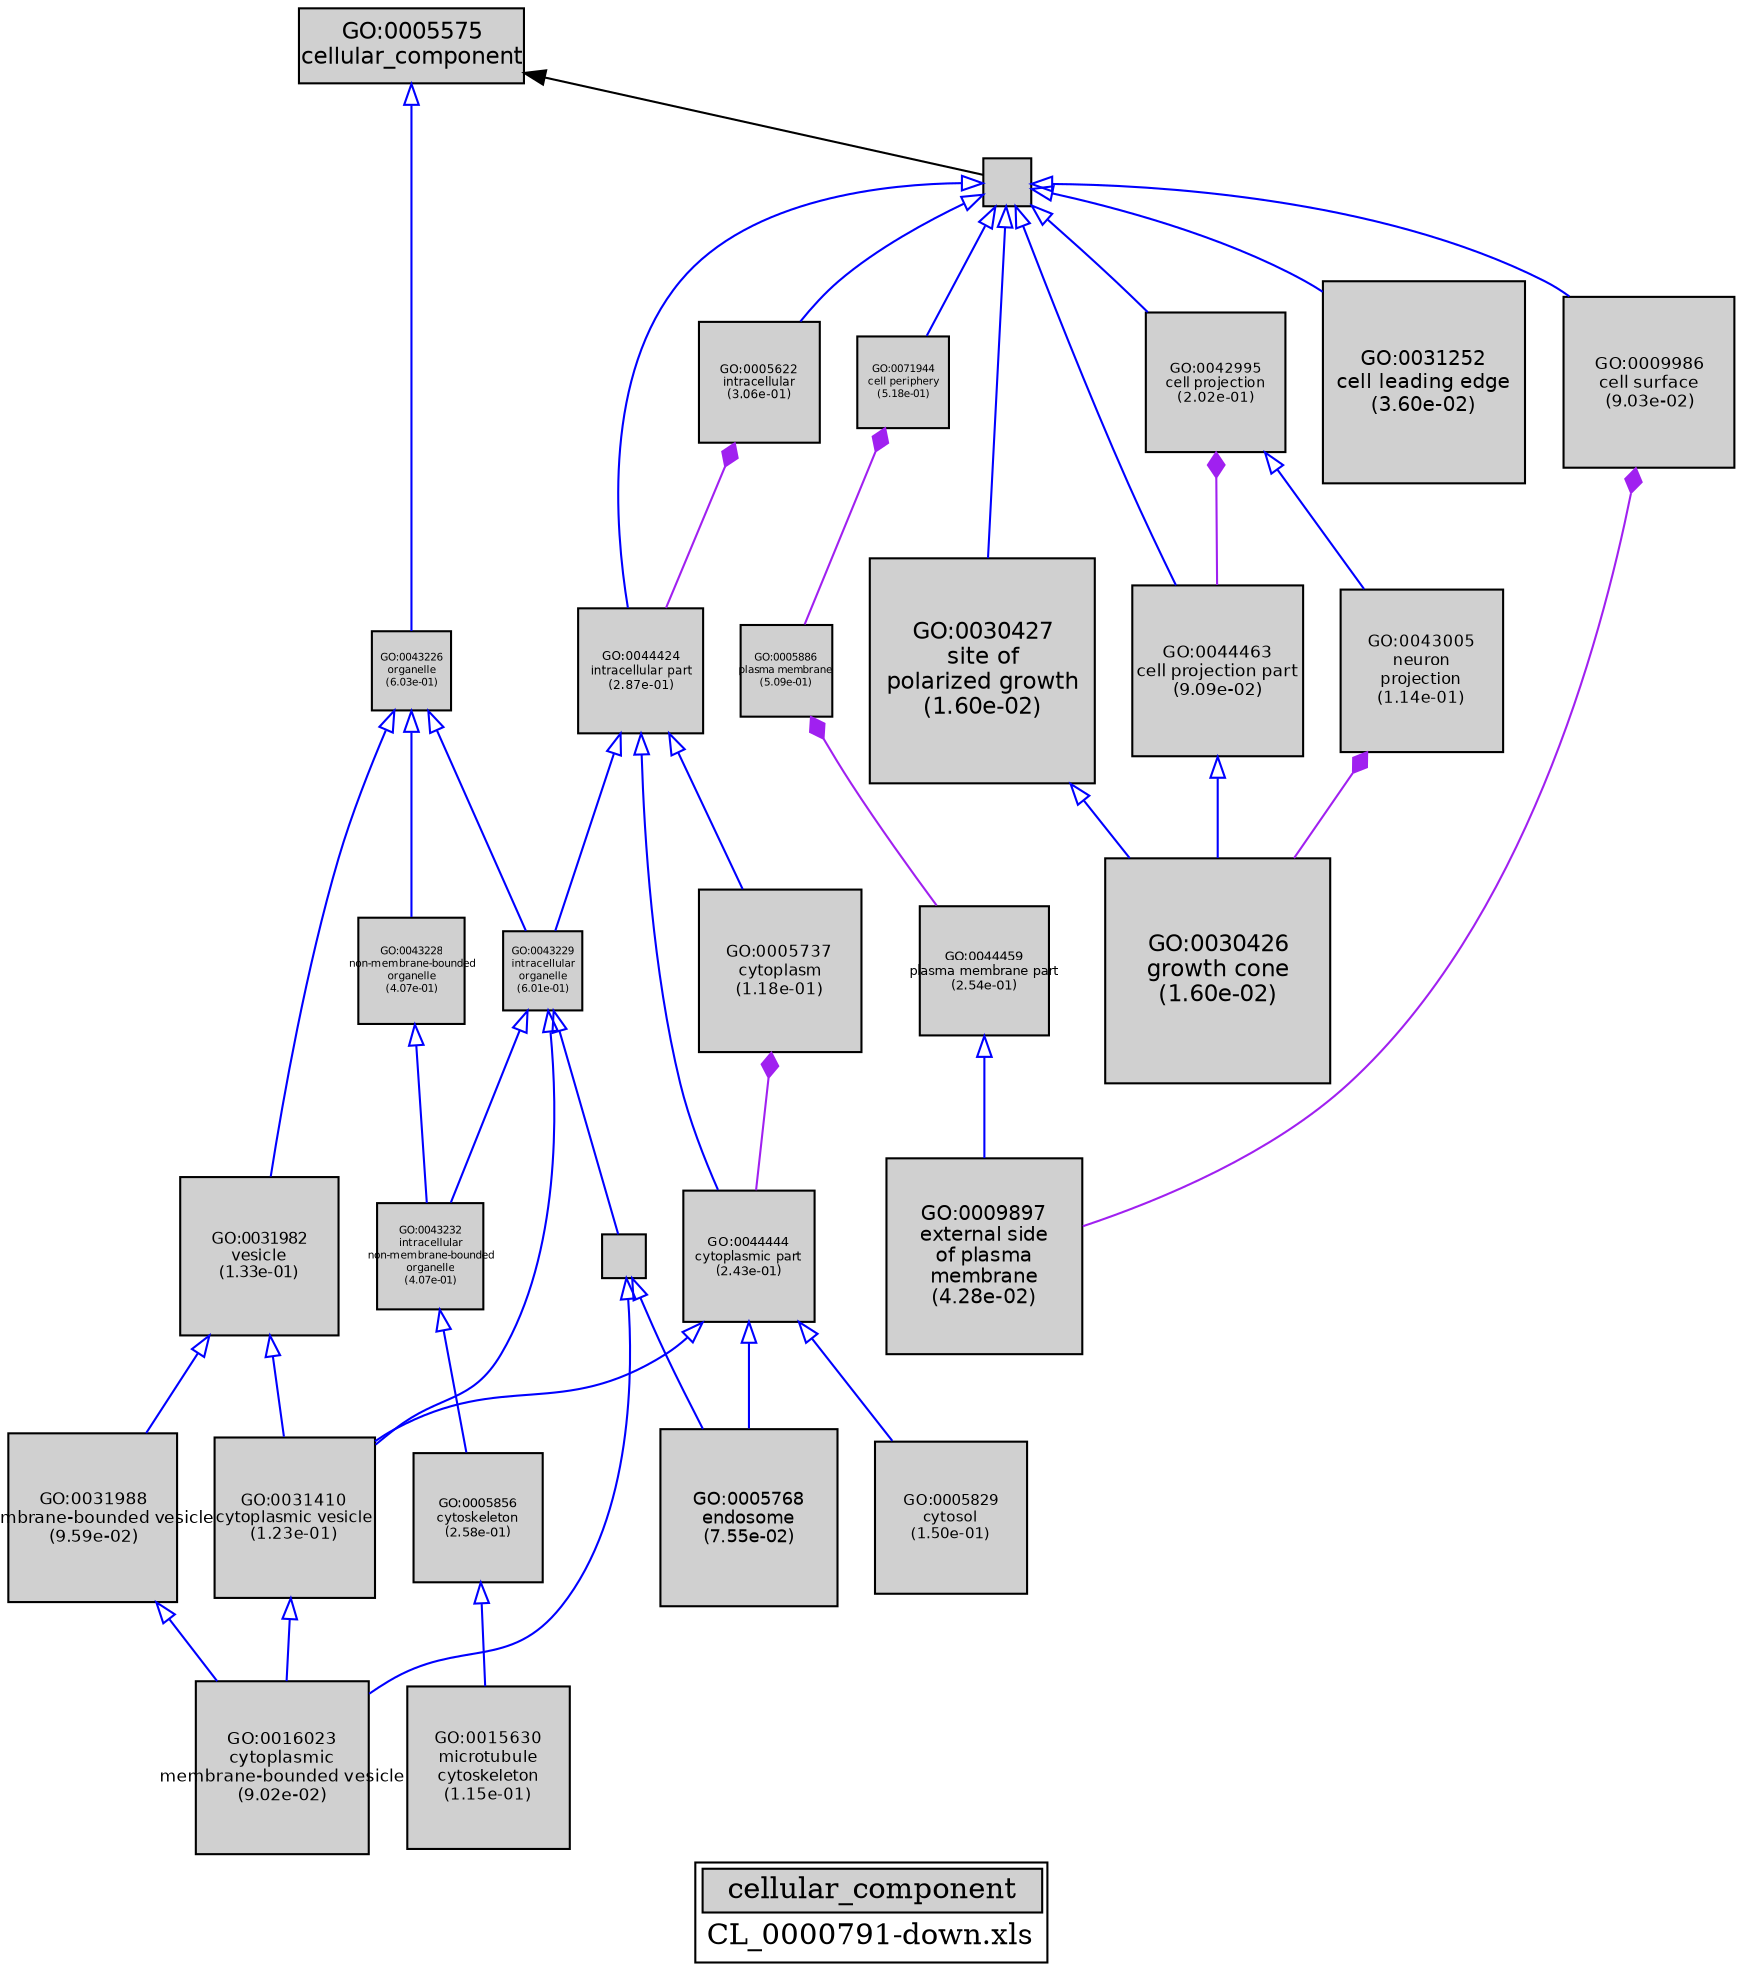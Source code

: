digraph "cellular_component" {
graph [ bgcolor = "#FFFFFF", label = <<TABLE COLOR="black" BGCOLOR="white"><TR><TD COLSPAN="2" BGCOLOR="#D0D0D0"><FONT COLOR="black">cellular_component</FONT></TD></TR><TR><TD BORDER="0">CL_0000791-down.xls</TD></TR></TABLE>> ];
node [ fontname = "Helvetica" ];

subgraph "nodes" {

node [ style = "filled", fixedsize = "true", width = 1, shape = "box", fontsize = 9, fillcolor = "#D0D0D0", fontcolor = "black", color = "black" ];

"GO:0044444" [ URL = "#GO:0044444", label = <<TABLE BORDER="0"><TR><TD>GO:0044444<BR/>cytoplasmic part<BR/>(2.43e-01)</TD></TR></TABLE>>, width = 0.881334603606, shape = "box", fontsize = 6.34560914596, height = 0.881334603606 ];
"GO:0031982" [ URL = "#GO:0031982", label = <<TABLE BORDER="0"><TR><TD>GO:0031982<BR/>vesicle<BR/>(1.33e-01)</TD></TR></TABLE>>, width = 1.05046715061, shape = "box", fontsize = 7.5633634844, height = 1.05046715061 ];
"GO:0005856" [ URL = "#GO:0005856", label = <<TABLE BORDER="0"><TR><TD>GO:0005856<BR/>cytoskeleton<BR/>(2.58e-01)</TD></TR></TABLE>>, width = 0.862881672572, shape = "box", fontsize = 6.21274804252, height = 0.862881672572 ];
"GO:0005575" [ URL = "#GO:0005575", label = <<TABLE BORDER="0"><TR><TD>GO:0005575<BR/>cellular_component</TD></TR></TABLE>>, width = 1.5, shape = "box", fontsize = 10.8 ];
"GO:0016023" [ URL = "#GO:0016023", label = <<TABLE BORDER="0"><TR><TD>GO:0016023<BR/>cytoplasmic<BR/>membrane-bounded vesicle<BR/>(9.02e-02)</TD></TR></TABLE>>, width = 1.14612350551, shape = "box", fontsize = 8.25208923964, height = 1.14612350551 ];
"GO:0044424" [ URL = "#GO:0044424", label = <<TABLE BORDER="0"><TR><TD>GO:0044424<BR/>intracellular part<BR/>(2.87e-01)</TD></TR></TABLE>>, width = 0.828165263948, shape = "box", fontsize = 5.96278990042, height = 0.828165263948 ];
"GO:0043231" [ URL = "#GO:0043231", label = "", width = 0.285516499743, shape = "box", height = 0.285516499743 ];
"GO:0009897" [ URL = "#GO:0009897", label = <<TABLE BORDER="0"><TR><TD>GO:0009897<BR/>external side<BR/>of plasma<BR/>membrane<BR/>(4.28e-02)</TD></TR></TABLE>>, width = 1.31046376855, shape = "box", fontsize = 9.43533913358, height = 1.31046376855 ];
"GO:0071944" [ URL = "#GO:0071944", label = <<TABLE BORDER="0"><TR><TD>GO:0071944<BR/>cell periphery<BR/>(5.18e-01)</TD></TR></TABLE>>, width = 0.604951003138, shape = "box", fontsize = 5.0, height = 0.604951003138 ];
"GO:0030427" [ URL = "#GO:0030427", label = <<TABLE BORDER="0"><TR><TD>GO:0030427<BR/>site of<BR/>polarized growth<BR/>(1.60e-02)</TD></TR></TABLE>>, width = 1.5, shape = "box", fontsize = 10.8, height = 1.5 ];
"GO:0043232" [ URL = "#GO:0043232", label = <<TABLE BORDER="0"><TR><TD>GO:0043232<BR/>intracellular<BR/>non-membrane-bounded<BR/>organelle<BR/>(4.07e-01)</TD></TR></TABLE>>, width = 0.705327689881, shape = "box", fontsize = 5.07835936715, height = 0.705327689881 ];
"GO:0043005" [ URL = "#GO:0043005", label = <<TABLE BORDER="0"><TR><TD>GO:0043005<BR/>neuron<BR/>projection<BR/>(1.14e-01)</TD></TR></TABLE>>, width = 1.08959098776, shape = "box", fontsize = 7.84505511188, height = 1.08959098776 ];
"GO:0030426" [ URL = "#GO:0030426", label = <<TABLE BORDER="0"><TR><TD>GO:0030426<BR/>growth cone<BR/>(1.60e-02)</TD></TR></TABLE>>, width = 1.5, shape = "box", fontsize = 10.8, height = 1.5 ];
"GO:0005829" [ URL = "#GO:0005829", label = <<TABLE BORDER="0"><TR><TD>GO:0005829<BR/>cytosol<BR/>(1.50e-01)</TD></TR></TABLE>>, width = 1.0188166827, shape = "box", fontsize = 7.33548011541, height = 1.0188166827 ];
"GO:0005737" [ URL = "#GO:0005737", label = <<TABLE BORDER="0"><TR><TD>GO:0005737<BR/>cytoplasm<BR/>(1.18e-01)</TD></TR></TABLE>>, width = 1.08111385833, shape = "box", fontsize = 7.78401977997, height = 1.08111385833 ];
"GO:0005886" [ URL = "#GO:0005886", label = <<TABLE BORDER="0"><TR><TD>GO:0005886<BR/>plasma membrane<BR/>(5.09e-01)</TD></TR></TABLE>>, width = 0.613269943647, shape = "box", fontsize = 5.0, height = 0.613269943647 ];
"GO:0031988" [ URL = "#GO:0031988", label = <<TABLE BORDER="0"><TR><TD>GO:0031988<BR/>membrane-bounded vesicle<BR/>(9.59e-02)</TD></TR></TABLE>>, width = 1.13132587637, shape = "box", fontsize = 8.14554630988, height = 1.13132587637 ];
"GO:0005622" [ URL = "#GO:0005622", label = <<TABLE BORDER="0"><TR><TD>GO:0005622<BR/>intracellular<BR/>(3.06e-01)</TD></TR></TABLE>>, width = 0.807153090367, shape = "box", fontsize = 5.81150225065, height = 0.807153090367 ];
"GO:0044463" [ URL = "#GO:0044463", label = <<TABLE BORDER="0"><TR><TD>GO:0044463<BR/>cell projection part<BR/>(9.09e-02)</TD></TR></TABLE>>, width = 1.14428707012, shape = "box", fontsize = 8.23886690487, height = 1.14428707012 ];
"GO:0043228" [ URL = "#GO:0043228", label = <<TABLE BORDER="0"><TR><TD>GO:0043228<BR/>non-membrane-bounded<BR/>organelle<BR/>(4.07e-01)</TD></TR></TABLE>>, width = 0.705327689881, shape = "box", fontsize = 5.07835936715, height = 0.705327689881 ];
"GO:0031410" [ URL = "#GO:0031410", label = <<TABLE BORDER="0"><TR><TD>GO:0031410<BR/>cytoplasmic vesicle<BR/>(1.23e-01)</TD></TR></TABLE>>, width = 1.06920612511, shape = "box", fontsize = 7.69828410079, height = 1.06920612511 ];
"GO:0043226" [ URL = "#GO:0043226", label = <<TABLE BORDER="0"><TR><TD>GO:0043226<BR/>organelle<BR/>(6.03e-01)</TD></TR></TABLE>>, width = 0.532634582076, shape = "box", fontsize = 5.0, height = 0.532634582076 ];
"GO:0042995" [ URL = "#GO:0042995", label = <<TABLE BORDER="0"><TR><TD>GO:0042995<BR/>cell projection<BR/>(2.02e-01)</TD></TR></TABLE>>, width = 0.936591935243, shape = "box", fontsize = 6.74346193375, height = 0.936591935243 ];
"GO:0031252" [ URL = "#GO:0031252", label = <<TABLE BORDER="0"><TR><TD>GO:0031252<BR/>cell leading edge<BR/>(3.60e-02)</TD></TR></TABLE>>, width = 1.34543047039, shape = "box", fontsize = 9.68709938683, height = 1.34543047039 ];
"GO:0009986" [ URL = "#GO:0009986", label = <<TABLE BORDER="0"><TR><TD>GO:0009986<BR/>cell surface<BR/>(9.03e-02)</TD></TR></TABLE>>, width = 1.14566324593, shape = "box", fontsize = 8.24877537072, height = 1.14566324593 ];
"GO:0005768" [ URL = "#GO:0005768", label = <<TABLE BORDER="0"><TR><TD>GO:0005768<BR/>endosome<BR/>(7.55e-02)</TD></TR></TABLE>>, width = 1.18733304791, shape = "box", fontsize = 8.54879794498, height = 1.18733304791 ];
"GO:0015630" [ URL = "#GO:0015630", label = <<TABLE BORDER="0"><TR><TD>GO:0015630<BR/>microtubule<BR/>cytoskeleton<BR/>(1.15e-01)</TD></TR></TABLE>>, width = 1.08733757726, shape = "box", fontsize = 7.82883055631, height = 1.08733757726 ];
"GO:0044464" [ URL = "#GO:0044464", label = "", width = 0.325992385771, shape = "box", height = 0.325992385771 ];
"GO:0043229" [ URL = "#GO:0043229", label = <<TABLE BORDER="0"><TR><TD>GO:0043229<BR/>intracellular<BR/>organelle<BR/>(6.01e-01)</TD></TR></TABLE>>, width = 0.534646715407, shape = "box", fontsize = 5.0, height = 0.534646715407 ];
"GO:0044459" [ URL = "#GO:0044459", label = <<TABLE BORDER="0"><TR><TD>GO:0044459<BR/>plasma membrane part<BR/>(2.54e-01)</TD></TR></TABLE>>, width = 0.867016514773, shape = "box", fontsize = 6.24251890636, height = 0.867016514773 ];
}
subgraph "edges" {


edge [ dir = "back", weight = 1 ];
subgraph "regulates" {


edge [ color = "cyan", arrowtail = "none" ];
subgraph "positive" {


edge [ color = "green", arrowtail = "vee" ];
}
subgraph "negative" {


edge [ color = "red", arrowtail = "tee" ];
}
}
subgraph "part_of" {


edge [ color = "purple", arrowtail = "diamond", weight = 2.5 ];
"GO:0005886" -> "GO:0044459";
"GO:0071944" -> "GO:0005886";
"GO:0042995" -> "GO:0044463";
"GO:0043005" -> "GO:0030426";
"GO:0005737" -> "GO:0044444";
"GO:0009986" -> "GO:0009897";
"GO:0005622" -> "GO:0044424";
}
subgraph "is_a" {


edge [ color = "blue", arrowtail = "empty", weight = 5.0 ];
"GO:0044464" -> "GO:0044463";
"GO:0031982" -> "GO:0031988";
"GO:0043229" -> "GO:0043231";
"GO:0043228" -> "GO:0043232";
"GO:0043231" -> "GO:0005768";
"GO:0044444" -> "GO:0005768";
"GO:0043232" -> "GO:0005856";
"GO:0031982" -> "GO:0031410";
"GO:0043226" -> "GO:0031982";
"GO:0043231" -> "GO:0016023";
"GO:0044464" -> "GO:0009986";
"GO:0031410" -> "GO:0016023";
"GO:0044464" -> "GO:0031252";
"GO:0043226" -> "GO:0043228";
"GO:0044464" -> "GO:0044424";
"GO:0044464" -> "GO:0005622";
"GO:0042995" -> "GO:0043005";
"GO:0043226" -> "GO:0043229";
"GO:0044424" -> "GO:0044444";
"GO:0044424" -> "GO:0043229";
"GO:0044464" -> "GO:0071944";
"GO:0044464" -> "GO:0030427";
"GO:0044424" -> "GO:0005737";
"GO:0005856" -> "GO:0015630";
"GO:0005575" -> "GO:0043226";
"GO:0031988" -> "GO:0016023";
"GO:0043229" -> "GO:0043232";
"GO:0044459" -> "GO:0009897";
"GO:0030427" -> "GO:0030426";
"GO:0044444" -> "GO:0031410";
"GO:0044463" -> "GO:0030426";
"GO:0044464" -> "GO:0042995";
"GO:0043229" -> "GO:0031410";
"GO:0044444" -> "GO:0005829";
}
"GO:0005575" -> "GO:0044464";
}
}
